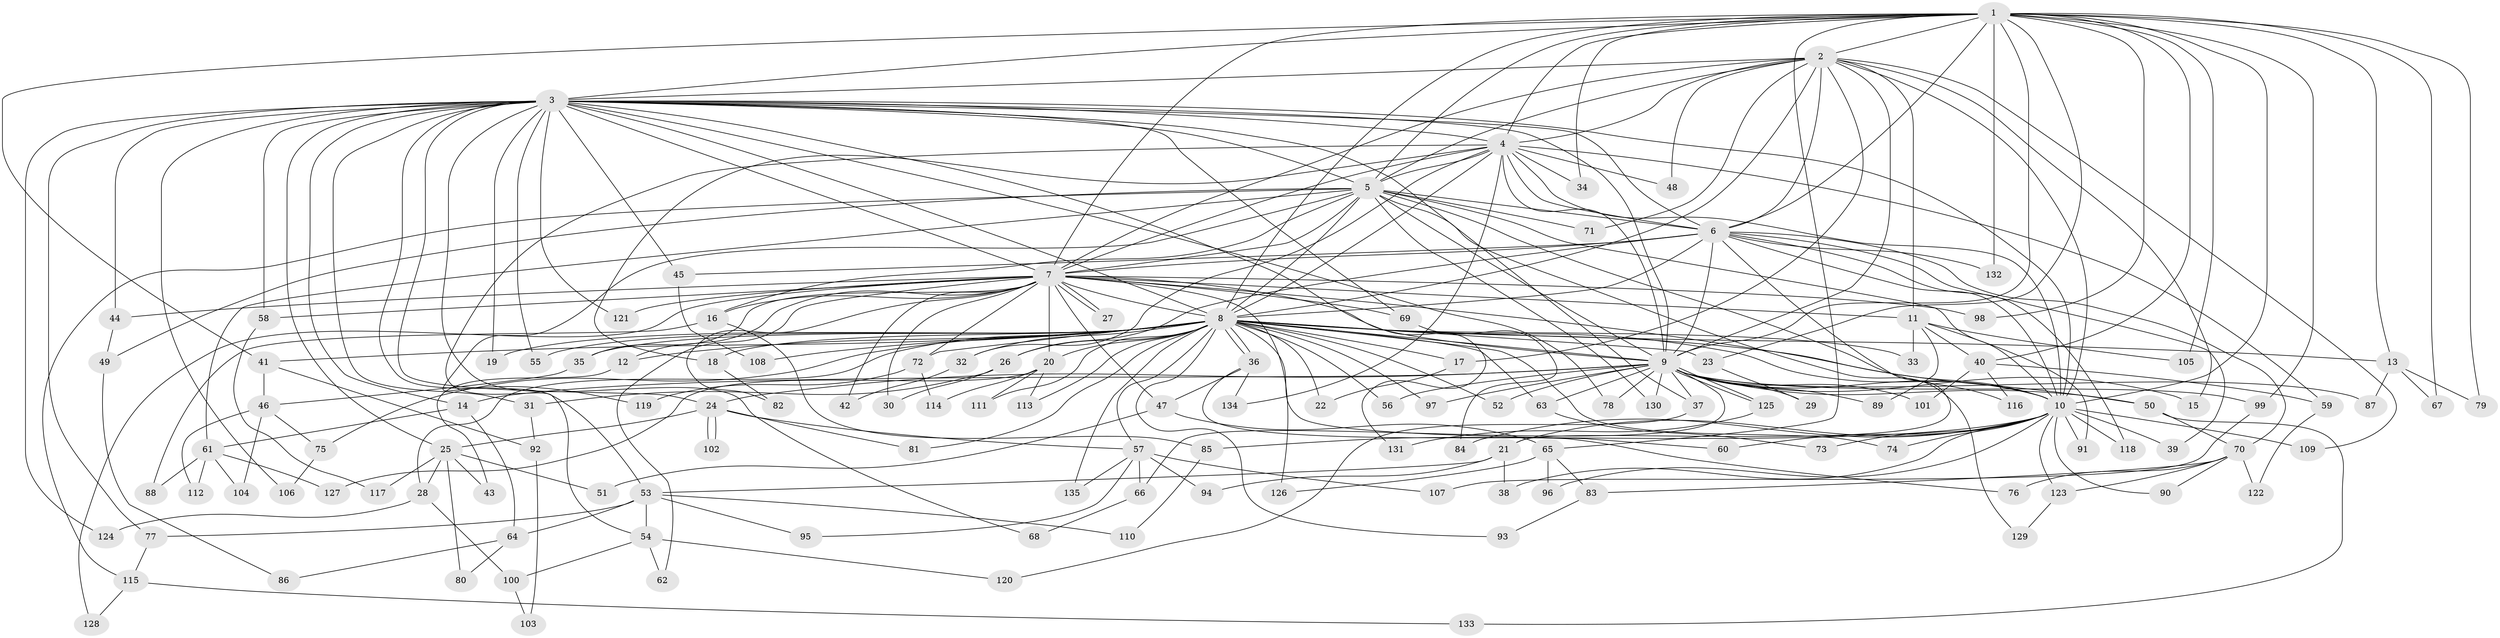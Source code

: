 // Generated by graph-tools (version 1.1) at 2025/01/03/09/25 03:01:20]
// undirected, 135 vertices, 295 edges
graph export_dot {
graph [start="1"]
  node [color=gray90,style=filled];
  1;
  2;
  3;
  4;
  5;
  6;
  7;
  8;
  9;
  10;
  11;
  12;
  13;
  14;
  15;
  16;
  17;
  18;
  19;
  20;
  21;
  22;
  23;
  24;
  25;
  26;
  27;
  28;
  29;
  30;
  31;
  32;
  33;
  34;
  35;
  36;
  37;
  38;
  39;
  40;
  41;
  42;
  43;
  44;
  45;
  46;
  47;
  48;
  49;
  50;
  51;
  52;
  53;
  54;
  55;
  56;
  57;
  58;
  59;
  60;
  61;
  62;
  63;
  64;
  65;
  66;
  67;
  68;
  69;
  70;
  71;
  72;
  73;
  74;
  75;
  76;
  77;
  78;
  79;
  80;
  81;
  82;
  83;
  84;
  85;
  86;
  87;
  88;
  89;
  90;
  91;
  92;
  93;
  94;
  95;
  96;
  97;
  98;
  99;
  100;
  101;
  102;
  103;
  104;
  105;
  106;
  107;
  108;
  109;
  110;
  111;
  112;
  113;
  114;
  115;
  116;
  117;
  118;
  119;
  120;
  121;
  122;
  123;
  124;
  125;
  126;
  127;
  128;
  129;
  130;
  131;
  132;
  133;
  134;
  135;
  1 -- 2;
  1 -- 3;
  1 -- 4;
  1 -- 5;
  1 -- 6;
  1 -- 7;
  1 -- 8;
  1 -- 9;
  1 -- 10;
  1 -- 13;
  1 -- 23;
  1 -- 34;
  1 -- 40;
  1 -- 41;
  1 -- 65;
  1 -- 67;
  1 -- 79;
  1 -- 98;
  1 -- 99;
  1 -- 105;
  1 -- 132;
  2 -- 3;
  2 -- 4;
  2 -- 5;
  2 -- 6;
  2 -- 7;
  2 -- 8;
  2 -- 9;
  2 -- 10;
  2 -- 11;
  2 -- 15;
  2 -- 17;
  2 -- 48;
  2 -- 71;
  2 -- 109;
  3 -- 4;
  3 -- 5;
  3 -- 6;
  3 -- 7;
  3 -- 8;
  3 -- 9;
  3 -- 10;
  3 -- 14;
  3 -- 19;
  3 -- 24;
  3 -- 25;
  3 -- 31;
  3 -- 37;
  3 -- 44;
  3 -- 45;
  3 -- 53;
  3 -- 55;
  3 -- 58;
  3 -- 68;
  3 -- 69;
  3 -- 77;
  3 -- 78;
  3 -- 106;
  3 -- 121;
  3 -- 124;
  3 -- 131;
  4 -- 5;
  4 -- 6;
  4 -- 7;
  4 -- 8;
  4 -- 9;
  4 -- 10;
  4 -- 18;
  4 -- 32;
  4 -- 34;
  4 -- 48;
  4 -- 54;
  4 -- 59;
  4 -- 134;
  5 -- 6;
  5 -- 7;
  5 -- 8;
  5 -- 9;
  5 -- 10;
  5 -- 16;
  5 -- 49;
  5 -- 61;
  5 -- 71;
  5 -- 115;
  5 -- 116;
  5 -- 119;
  5 -- 129;
  5 -- 130;
  6 -- 7;
  6 -- 8;
  6 -- 9;
  6 -- 10;
  6 -- 21;
  6 -- 26;
  6 -- 39;
  6 -- 45;
  6 -- 70;
  6 -- 118;
  6 -- 132;
  7 -- 8;
  7 -- 9;
  7 -- 10;
  7 -- 11;
  7 -- 12;
  7 -- 16;
  7 -- 20;
  7 -- 27;
  7 -- 27;
  7 -- 30;
  7 -- 35;
  7 -- 42;
  7 -- 44;
  7 -- 47;
  7 -- 58;
  7 -- 62;
  7 -- 69;
  7 -- 72;
  7 -- 82;
  7 -- 98;
  7 -- 121;
  7 -- 126;
  7 -- 128;
  8 -- 9;
  8 -- 10;
  8 -- 12;
  8 -- 13;
  8 -- 17;
  8 -- 18;
  8 -- 19;
  8 -- 20;
  8 -- 22;
  8 -- 23;
  8 -- 26;
  8 -- 28;
  8 -- 32;
  8 -- 33;
  8 -- 35;
  8 -- 36;
  8 -- 36;
  8 -- 41;
  8 -- 50;
  8 -- 52;
  8 -- 55;
  8 -- 56;
  8 -- 57;
  8 -- 60;
  8 -- 63;
  8 -- 72;
  8 -- 74;
  8 -- 75;
  8 -- 81;
  8 -- 93;
  8 -- 97;
  8 -- 108;
  8 -- 111;
  8 -- 113;
  8 -- 135;
  9 -- 10;
  9 -- 14;
  9 -- 15;
  9 -- 24;
  9 -- 29;
  9 -- 37;
  9 -- 50;
  9 -- 52;
  9 -- 56;
  9 -- 63;
  9 -- 66;
  9 -- 78;
  9 -- 87;
  9 -- 89;
  9 -- 97;
  9 -- 99;
  9 -- 101;
  9 -- 125;
  9 -- 125;
  9 -- 130;
  10 -- 21;
  10 -- 38;
  10 -- 39;
  10 -- 60;
  10 -- 73;
  10 -- 74;
  10 -- 84;
  10 -- 85;
  10 -- 90;
  10 -- 91;
  10 -- 96;
  10 -- 109;
  10 -- 118;
  10 -- 123;
  11 -- 33;
  11 -- 40;
  11 -- 89;
  11 -- 91;
  11 -- 105;
  12 -- 43;
  13 -- 67;
  13 -- 79;
  13 -- 87;
  14 -- 61;
  14 -- 64;
  16 -- 85;
  16 -- 88;
  17 -- 22;
  18 -- 82;
  20 -- 111;
  20 -- 113;
  20 -- 114;
  20 -- 127;
  21 -- 38;
  21 -- 53;
  21 -- 94;
  23 -- 29;
  24 -- 25;
  24 -- 57;
  24 -- 81;
  24 -- 102;
  24 -- 102;
  25 -- 28;
  25 -- 43;
  25 -- 51;
  25 -- 80;
  25 -- 117;
  26 -- 30;
  26 -- 31;
  28 -- 100;
  28 -- 124;
  31 -- 92;
  32 -- 42;
  35 -- 46;
  36 -- 47;
  36 -- 76;
  36 -- 134;
  37 -- 120;
  40 -- 59;
  40 -- 101;
  40 -- 116;
  41 -- 46;
  41 -- 92;
  44 -- 49;
  45 -- 108;
  46 -- 75;
  46 -- 104;
  46 -- 112;
  47 -- 51;
  47 -- 65;
  49 -- 86;
  50 -- 70;
  50 -- 133;
  53 -- 54;
  53 -- 64;
  53 -- 77;
  53 -- 95;
  53 -- 110;
  54 -- 62;
  54 -- 100;
  54 -- 120;
  57 -- 66;
  57 -- 94;
  57 -- 95;
  57 -- 107;
  57 -- 135;
  58 -- 117;
  59 -- 122;
  61 -- 88;
  61 -- 104;
  61 -- 112;
  61 -- 127;
  63 -- 73;
  64 -- 80;
  64 -- 86;
  65 -- 83;
  65 -- 96;
  65 -- 126;
  66 -- 68;
  69 -- 84;
  70 -- 76;
  70 -- 83;
  70 -- 90;
  70 -- 122;
  70 -- 123;
  72 -- 114;
  72 -- 119;
  75 -- 106;
  77 -- 115;
  83 -- 93;
  85 -- 110;
  92 -- 103;
  99 -- 107;
  100 -- 103;
  115 -- 128;
  115 -- 133;
  123 -- 129;
  125 -- 131;
}
